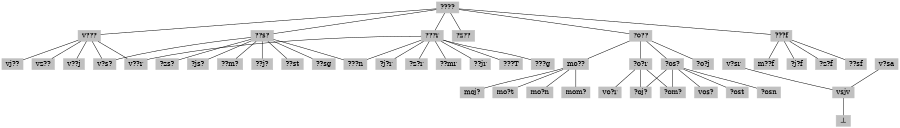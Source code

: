 /* courtesy Ian Darwin and Geoff Collyer, Softquad Inc. */
digraph unix {
    size="6,6";
    node [shape=rect,color=grey, style=filled, height=0.15, width=0.3];
    edge [arrowhead = none]
    
    "????" -> "v???"
    "????" -> "?z??"
    "????" -> "?o??"
    "????" -> "??s?"
    "????" -> "???r"
    "????" -> "???f"

    "v???" -> "vj??"
    "v???" -> "vz??"
    "v???" -> "v?s?"
    "v???" -> "v??r"
    "v???" -> "v??j"
    "?o??" -> "mo??"
    "?o??" -> "?os?"
    "?o??" -> "?o?r"
    "?o??" -> "?o?j"
    "???f" -> "m??f"
    "???f" -> "?j?f"
    "???f" -> "?z?f"
    "???f" -> "??sf"

    "mo??" -> "mom?"
    "mo??" -> "moj?"
    "mo??" -> "mo?t"
    "mo??" -> "mo?n"
    "?os?" -> "vos?"
    "?os?" -> "?om?"
    "?os?" -> "?oj?"
    "?os?" -> "?ost"
    "?os?" -> "?osn"
    "?o?r" -> "vo?r"
    "?o?r" -> "?om?"
    "?o?r" -> "?oj?"
    "??s?" -> "v?s?"
    "??s?" -> "?zs?"
    "??s?" -> "?js?"
    "??s?" -> "??m?"
    "??s?" -> "??j?"
    "??s?" -> "??st"
    "??s?" -> "??sg"
    "??s?" -> "???n"
    "???r" -> "v??r"
    "???r" -> "?j?r"
    "???r" -> "?z?r"
    "???r" -> "??mr"
    "???r" -> "??jr"
    "???r" -> "???T"
    "???r" -> "???g"
    "???r" -> "???n"

    "???f" -> "v?sr"[arrowhead = none,style=invis]

    "v?sr" -> "vsjv";
    "v?sa" -> "vsjv";
    "vsjv" -> "&#8869;";
}
